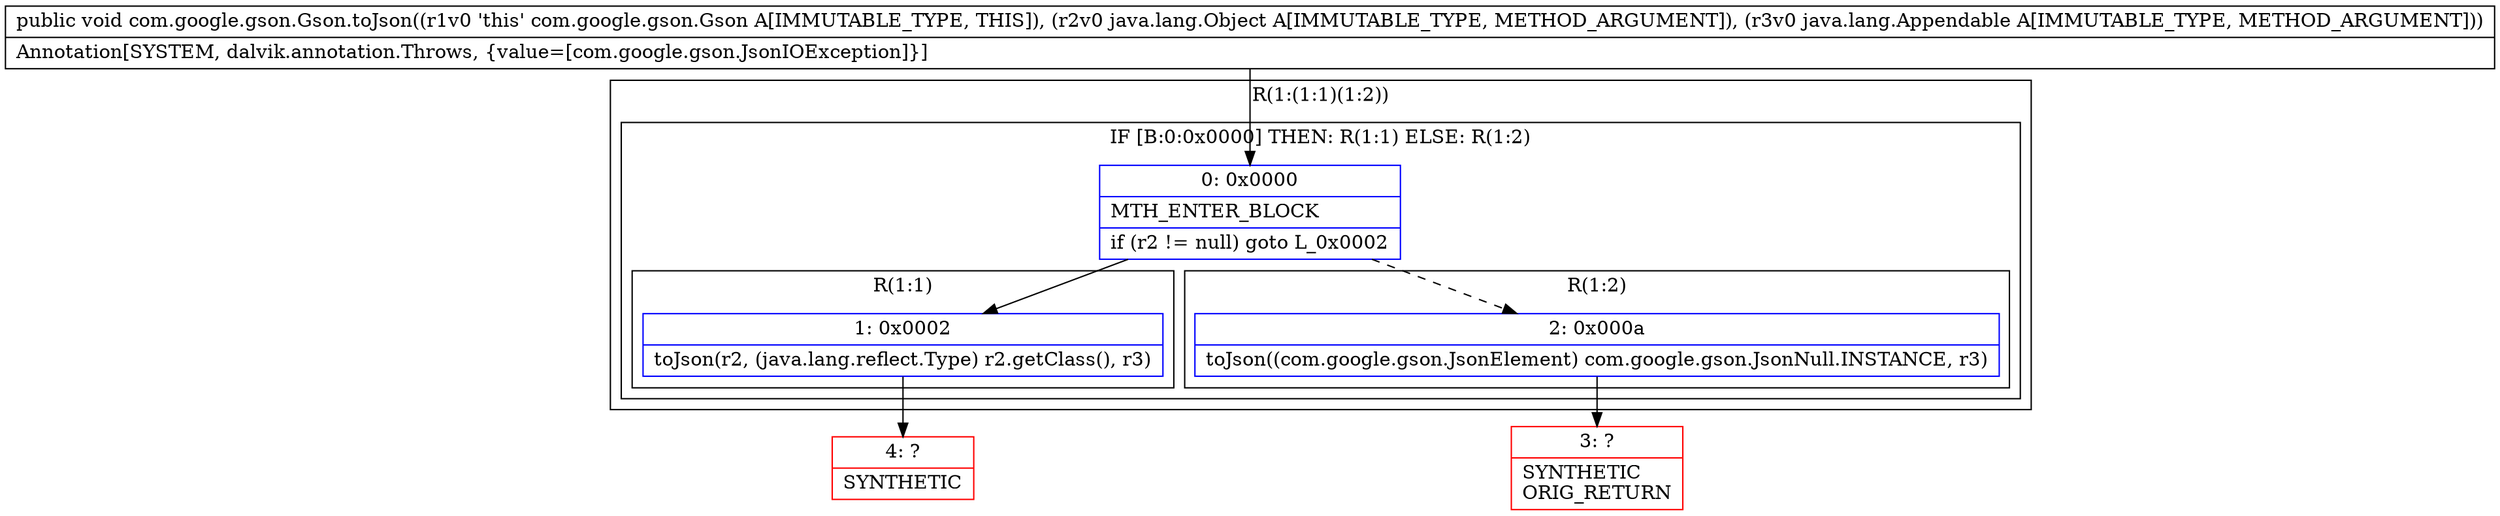 digraph "CFG forcom.google.gson.Gson.toJson(Ljava\/lang\/Object;Ljava\/lang\/Appendable;)V" {
subgraph cluster_Region_1903965694 {
label = "R(1:(1:1)(1:2))";
node [shape=record,color=blue];
subgraph cluster_IfRegion_585498996 {
label = "IF [B:0:0x0000] THEN: R(1:1) ELSE: R(1:2)";
node [shape=record,color=blue];
Node_0 [shape=record,label="{0\:\ 0x0000|MTH_ENTER_BLOCK\l|if (r2 != null) goto L_0x0002\l}"];
subgraph cluster_Region_1102878871 {
label = "R(1:1)";
node [shape=record,color=blue];
Node_1 [shape=record,label="{1\:\ 0x0002|toJson(r2, (java.lang.reflect.Type) r2.getClass(), r3)\l}"];
}
subgraph cluster_Region_1737226925 {
label = "R(1:2)";
node [shape=record,color=blue];
Node_2 [shape=record,label="{2\:\ 0x000a|toJson((com.google.gson.JsonElement) com.google.gson.JsonNull.INSTANCE, r3)\l}"];
}
}
}
Node_3 [shape=record,color=red,label="{3\:\ ?|SYNTHETIC\lORIG_RETURN\l}"];
Node_4 [shape=record,color=red,label="{4\:\ ?|SYNTHETIC\l}"];
MethodNode[shape=record,label="{public void com.google.gson.Gson.toJson((r1v0 'this' com.google.gson.Gson A[IMMUTABLE_TYPE, THIS]), (r2v0 java.lang.Object A[IMMUTABLE_TYPE, METHOD_ARGUMENT]), (r3v0 java.lang.Appendable A[IMMUTABLE_TYPE, METHOD_ARGUMENT]))  | Annotation[SYSTEM, dalvik.annotation.Throws, \{value=[com.google.gson.JsonIOException]\}]\l}"];
MethodNode -> Node_0;
Node_0 -> Node_1;
Node_0 -> Node_2[style=dashed];
Node_1 -> Node_4;
Node_2 -> Node_3;
}

